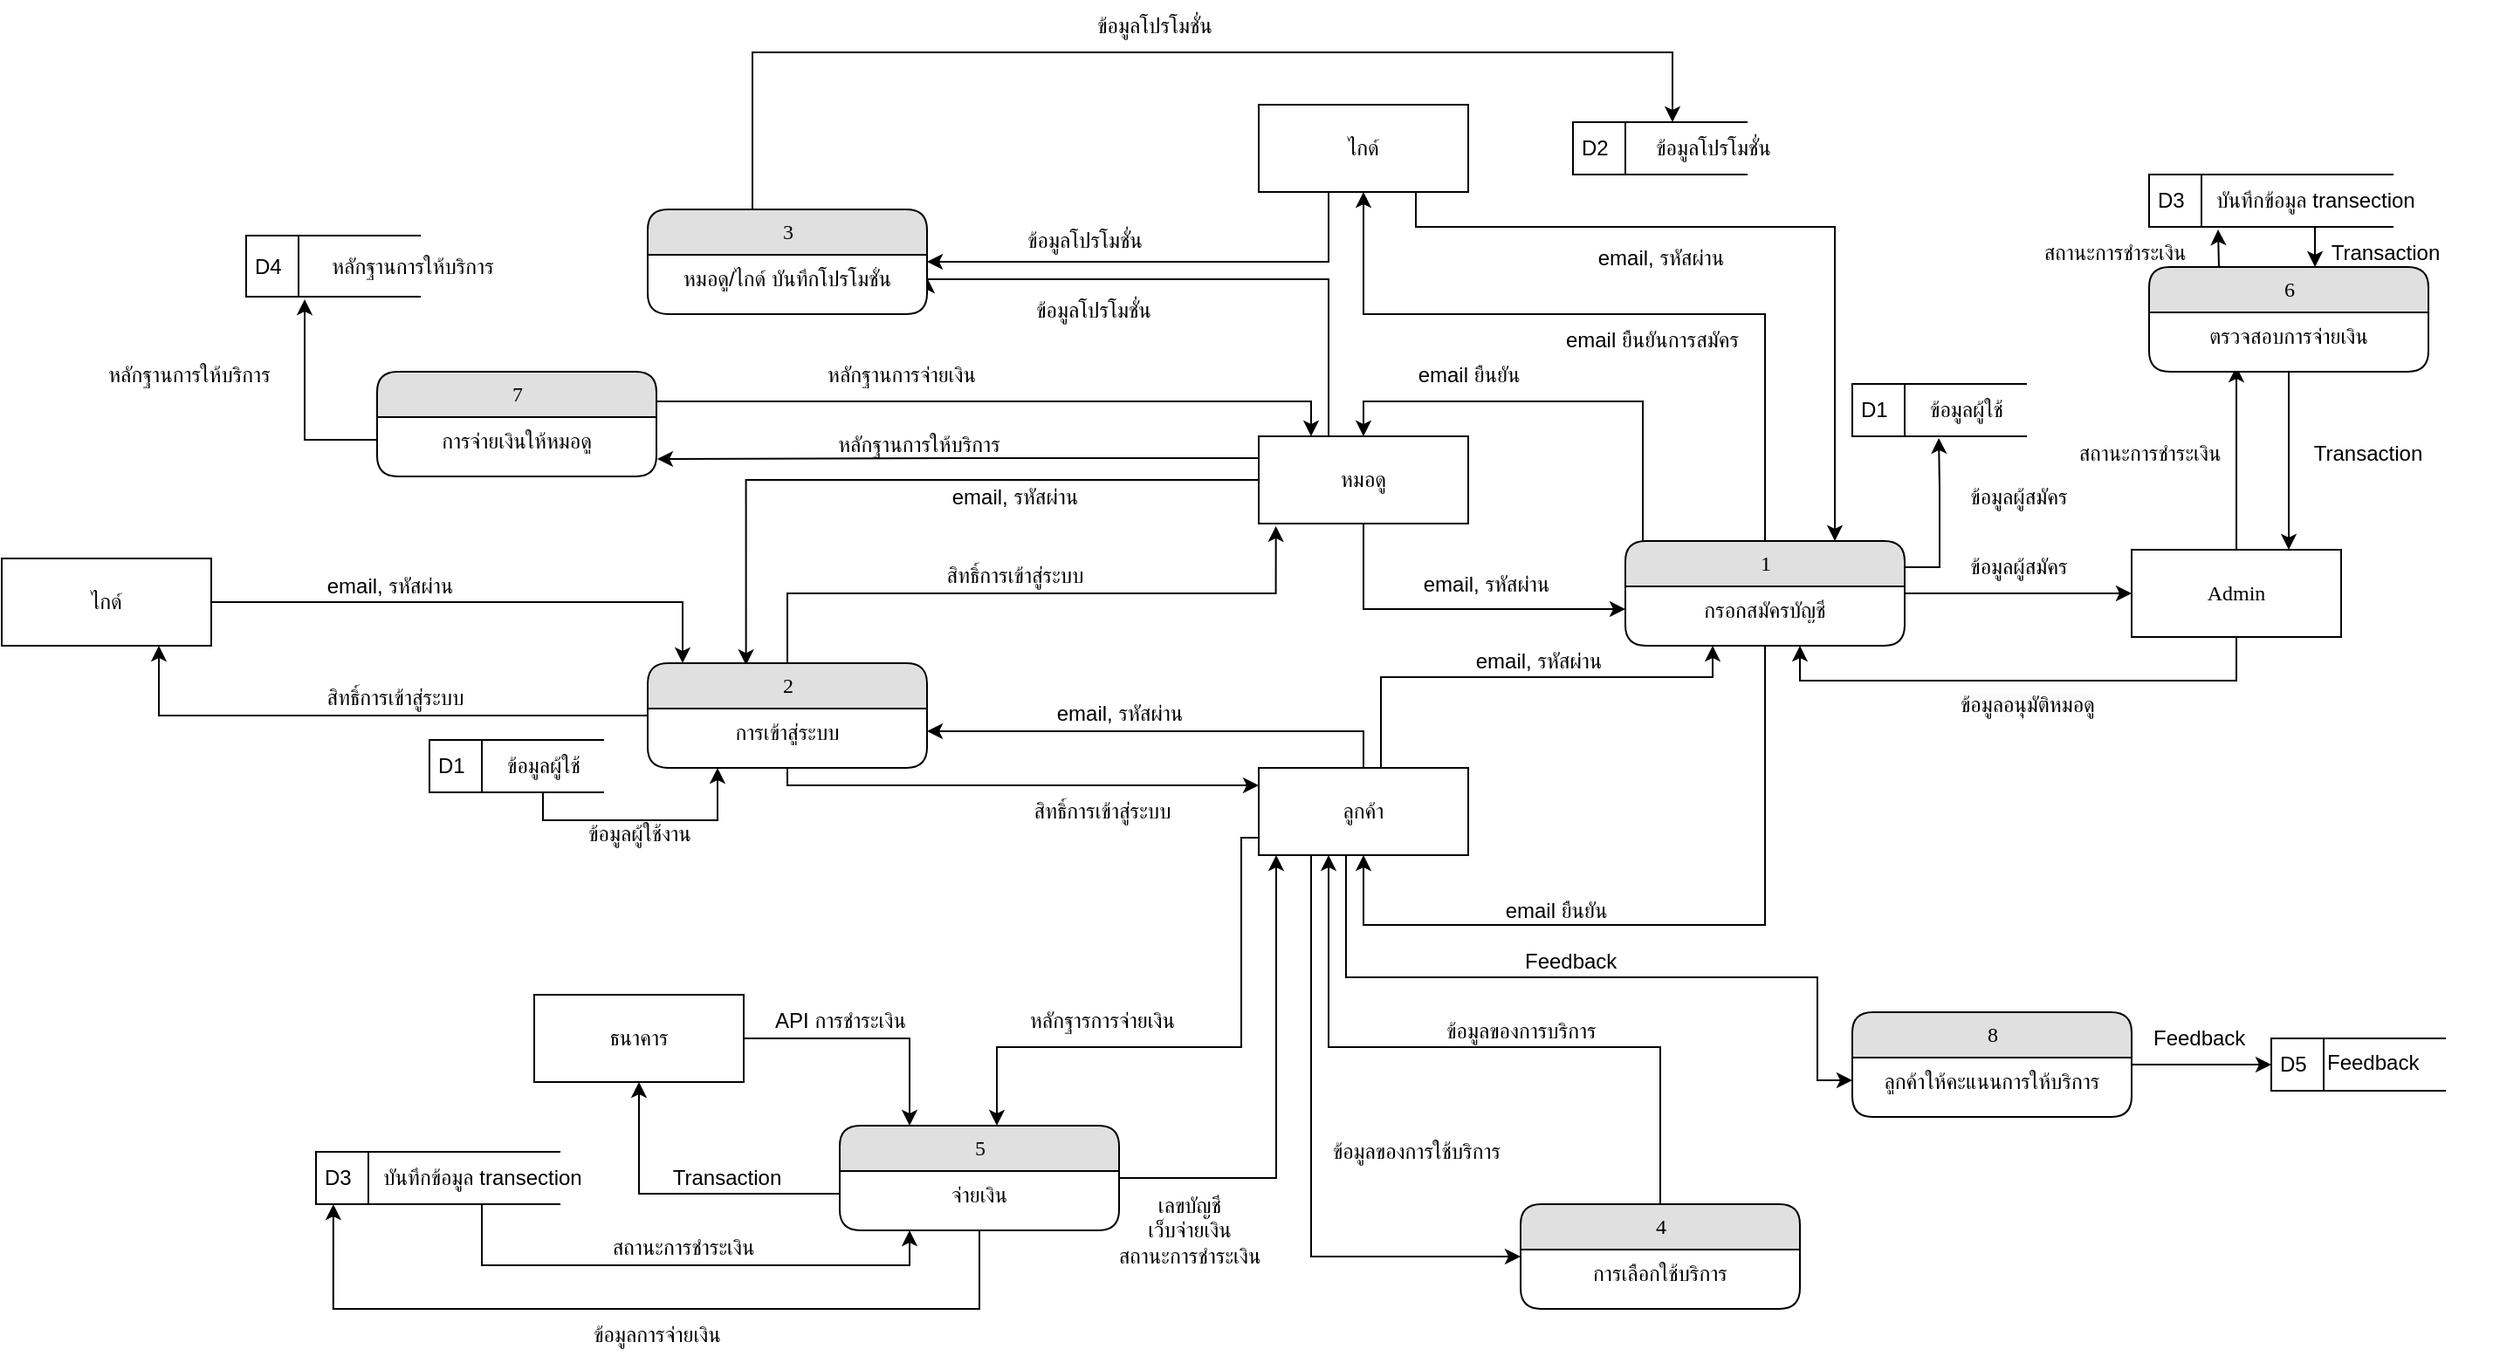 <mxfile version="21.6.5" type="device" pages="2">
  <diagram name="Page-1" id="52a04d89-c75d-2922-d76d-85b35f80e030">
    <mxGraphModel dx="3174" dy="2038" grid="1" gridSize="10" guides="1" tooltips="1" connect="1" arrows="1" fold="1" page="1" pageScale="1" pageWidth="1100" pageHeight="850" background="none" math="0" shadow="0">
      <root>
        <mxCell id="0" />
        <mxCell id="1" parent="0" />
        <mxCell id="5zg8s-x286QkJcslgt-i-25" style="edgeStyle=orthogonalEdgeStyle;rounded=0;orthogonalLoop=1;jettySize=auto;html=1;" parent="1" edge="1">
          <mxGeometry relative="1" as="geometry">
            <mxPoint x="140" y="348" as="sourcePoint" />
            <mxPoint x="330" y="270" as="targetPoint" />
            <Array as="points">
              <mxPoint x="140" y="288" />
              <mxPoint x="330" y="288" />
            </Array>
          </mxGeometry>
        </mxCell>
        <mxCell id="5zg8s-x286QkJcslgt-i-40" style="edgeStyle=orthogonalEdgeStyle;rounded=0;orthogonalLoop=1;jettySize=auto;html=1;entryX=1;entryY=0.5;entryDx=0;entryDy=0;" parent="1" source="17472293e6e8944d-30" target="5zg8s-x286QkJcslgt-i-8" edge="1">
          <mxGeometry relative="1" as="geometry" />
        </mxCell>
        <mxCell id="5zg8s-x286QkJcslgt-i-66" style="edgeStyle=orthogonalEdgeStyle;rounded=0;orthogonalLoop=1;jettySize=auto;html=1;entryX=0;entryY=0.5;entryDx=0;entryDy=0;" parent="1" source="17472293e6e8944d-30" target="5zg8s-x286QkJcslgt-i-20" edge="1">
          <mxGeometry relative="1" as="geometry">
            <Array as="points">
              <mxPoint x="120" y="460" />
              <mxPoint x="390" y="460" />
            </Array>
          </mxGeometry>
        </mxCell>
        <mxCell id="5zg8s-x286QkJcslgt-i-70" style="edgeStyle=orthogonalEdgeStyle;rounded=0;orthogonalLoop=1;jettySize=auto;html=1;" parent="1" source="17472293e6e8944d-30" target="5zg8s-x286QkJcslgt-i-13" edge="1">
          <mxGeometry relative="1" as="geometry">
            <Array as="points">
              <mxPoint x="60" y="380" />
              <mxPoint x="60" y="500" />
              <mxPoint x="-80" y="500" />
            </Array>
          </mxGeometry>
        </mxCell>
        <mxCell id="5zg8s-x286QkJcslgt-i-83" style="edgeStyle=orthogonalEdgeStyle;rounded=0;orthogonalLoop=1;jettySize=auto;html=1;" parent="1" source="17472293e6e8944d-30" target="5zg8s-x286QkJcslgt-i-11" edge="1">
          <mxGeometry relative="1" as="geometry">
            <Array as="points">
              <mxPoint x="100" y="620" />
            </Array>
          </mxGeometry>
        </mxCell>
        <mxCell id="17472293e6e8944d-30" value="ลูกค้า" style="whiteSpace=wrap;html=1;rounded=0;shadow=0;comic=0;labelBackgroundColor=none;strokeWidth=1;fontFamily=Verdana;fontSize=12;align=center;" parent="1" vertex="1">
          <mxGeometry x="70" y="340" width="120" height="50" as="geometry" />
        </mxCell>
        <mxCell id="5zg8s-x286QkJcslgt-i-23" style="edgeStyle=orthogonalEdgeStyle;rounded=0;orthogonalLoop=1;jettySize=auto;html=1;entryX=0.5;entryY=0;entryDx=0;entryDy=0;" parent="1" source="1fdf3b25b50cf41e-17" target="5zg8s-x286QkJcslgt-i-5" edge="1">
          <mxGeometry relative="1" as="geometry">
            <Array as="points">
              <mxPoint x="290" y="130" />
              <mxPoint x="130" y="130" />
            </Array>
          </mxGeometry>
        </mxCell>
        <mxCell id="5zg8s-x286QkJcslgt-i-24" style="edgeStyle=orthogonalEdgeStyle;rounded=0;orthogonalLoop=1;jettySize=auto;html=1;entryX=0.5;entryY=1;entryDx=0;entryDy=0;" parent="1" source="1fdf3b25b50cf41e-17" target="17472293e6e8944d-30" edge="1">
          <mxGeometry relative="1" as="geometry">
            <Array as="points">
              <mxPoint x="360" y="430" />
              <mxPoint x="130" y="430" />
            </Array>
          </mxGeometry>
        </mxCell>
        <mxCell id="5zg8s-x286QkJcslgt-i-32" style="edgeStyle=orthogonalEdgeStyle;rounded=0;orthogonalLoop=1;jettySize=auto;html=1;entryX=0;entryY=0.5;entryDx=0;entryDy=0;" parent="1" source="1fdf3b25b50cf41e-17" target="5zg8s-x286QkJcslgt-i-6" edge="1">
          <mxGeometry relative="1" as="geometry" />
        </mxCell>
        <mxCell id="73uzDW9AUSkPSqQpk_eO-24" style="edgeStyle=orthogonalEdgeStyle;rounded=0;orthogonalLoop=1;jettySize=auto;html=1;exitX=1;exitY=0.25;exitDx=0;exitDy=0;entryX=0.279;entryY=1.033;entryDx=0;entryDy=0;entryPerimeter=0;" edge="1" parent="1" source="1fdf3b25b50cf41e-17" target="5zg8s-x286QkJcslgt-i-47">
          <mxGeometry relative="1" as="geometry" />
        </mxCell>
        <mxCell id="73uzDW9AUSkPSqQpk_eO-30" style="edgeStyle=orthogonalEdgeStyle;rounded=0;orthogonalLoop=1;jettySize=auto;html=1;entryX=0.5;entryY=1;entryDx=0;entryDy=0;" edge="1" parent="1" source="1fdf3b25b50cf41e-17" target="5zg8s-x286QkJcslgt-i-54">
          <mxGeometry relative="1" as="geometry">
            <Array as="points">
              <mxPoint x="360" y="80" />
              <mxPoint x="130" y="80" />
            </Array>
          </mxGeometry>
        </mxCell>
        <mxCell id="1fdf3b25b50cf41e-17" value="1" style="swimlane;html=1;fontStyle=0;childLayout=stackLayout;horizontal=1;startSize=26;fillColor=#e0e0e0;horizontalStack=0;resizeParent=1;resizeLast=0;collapsible=1;marginBottom=0;swimlaneFillColor=#ffffff;align=center;rounded=1;shadow=0;comic=0;labelBackgroundColor=none;strokeWidth=1;fontFamily=Verdana;fontSize=12" parent="1" vertex="1">
          <mxGeometry x="280" y="210" width="160" height="60" as="geometry" />
        </mxCell>
        <mxCell id="1fdf3b25b50cf41e-18" value="กรอกสมัครบัญชี" style="text;html=1;strokeColor=none;fillColor=none;spacingLeft=4;spacingRight=4;whiteSpace=wrap;overflow=hidden;rotatable=0;points=[[0,0.5],[1,0.5]];portConstraint=eastwest;align=center;" parent="1fdf3b25b50cf41e-17" vertex="1">
          <mxGeometry y="26" width="160" height="26" as="geometry" />
        </mxCell>
        <mxCell id="73uzDW9AUSkPSqQpk_eO-1" style="edgeStyle=orthogonalEdgeStyle;rounded=0;orthogonalLoop=1;jettySize=auto;html=1;entryX=0.25;entryY=0;entryDx=0;entryDy=0;" edge="1" parent="1" source="1fdf3b25b50cf41e-25" target="5zg8s-x286QkJcslgt-i-13">
          <mxGeometry relative="1" as="geometry" />
        </mxCell>
        <mxCell id="1fdf3b25b50cf41e-25" value="ธนาคาร" style="whiteSpace=wrap;html=1;rounded=0;shadow=0;comic=0;labelBackgroundColor=none;strokeWidth=1;fontFamily=Verdana;fontSize=12;align=center;" parent="1" vertex="1">
          <mxGeometry x="-345" y="470" width="120" height="50" as="geometry" />
        </mxCell>
        <mxCell id="5zg8s-x286QkJcslgt-i-22" style="edgeStyle=orthogonalEdgeStyle;rounded=0;orthogonalLoop=1;jettySize=auto;html=1;" parent="1" source="5zg8s-x286QkJcslgt-i-5" target="1fdf3b25b50cf41e-18" edge="1">
          <mxGeometry relative="1" as="geometry" />
        </mxCell>
        <mxCell id="5zg8s-x286QkJcslgt-i-42" style="edgeStyle=orthogonalEdgeStyle;rounded=0;orthogonalLoop=1;jettySize=auto;html=1;entryX=0.352;entryY=0.019;entryDx=0;entryDy=0;entryPerimeter=0;" parent="1" source="5zg8s-x286QkJcslgt-i-5" target="5zg8s-x286QkJcslgt-i-7" edge="1">
          <mxGeometry relative="1" as="geometry" />
        </mxCell>
        <mxCell id="5zg8s-x286QkJcslgt-i-57" style="edgeStyle=orthogonalEdgeStyle;rounded=0;orthogonalLoop=1;jettySize=auto;html=1;entryX=1;entryY=0.5;entryDx=0;entryDy=0;" parent="1" source="5zg8s-x286QkJcslgt-i-5" target="5zg8s-x286QkJcslgt-i-10" edge="1">
          <mxGeometry relative="1" as="geometry">
            <Array as="points">
              <mxPoint x="110" y="60" />
              <mxPoint x="-120" y="60" />
            </Array>
          </mxGeometry>
        </mxCell>
        <mxCell id="73uzDW9AUSkPSqQpk_eO-32" style="edgeStyle=orthogonalEdgeStyle;rounded=0;orthogonalLoop=1;jettySize=auto;html=1;exitX=0;exitY=0.25;exitDx=0;exitDy=0;entryX=1.003;entryY=0.923;entryDx=0;entryDy=0;entryPerimeter=0;" edge="1" parent="1" source="5zg8s-x286QkJcslgt-i-5" target="5zg8s-x286QkJcslgt-i-18">
          <mxGeometry relative="1" as="geometry" />
        </mxCell>
        <mxCell id="5zg8s-x286QkJcslgt-i-5" value="หมอดู" style="whiteSpace=wrap;html=1;rounded=0;shadow=0;comic=0;labelBackgroundColor=none;strokeWidth=1;fontFamily=Verdana;fontSize=12;align=center;" parent="1" vertex="1">
          <mxGeometry x="70" y="150" width="120" height="50" as="geometry" />
        </mxCell>
        <mxCell id="5zg8s-x286QkJcslgt-i-34" style="edgeStyle=orthogonalEdgeStyle;rounded=0;orthogonalLoop=1;jettySize=auto;html=1;" parent="1" source="5zg8s-x286QkJcslgt-i-6" edge="1">
          <mxGeometry relative="1" as="geometry">
            <mxPoint x="380" y="270" as="targetPoint" />
            <Array as="points">
              <mxPoint x="630" y="290" />
              <mxPoint x="380" y="290" />
            </Array>
          </mxGeometry>
        </mxCell>
        <mxCell id="73uzDW9AUSkPSqQpk_eO-14" style="edgeStyle=orthogonalEdgeStyle;rounded=0;orthogonalLoop=1;jettySize=auto;html=1;exitX=0.5;exitY=0;exitDx=0;exitDy=0;" edge="1" parent="1" source="5zg8s-x286QkJcslgt-i-6">
          <mxGeometry relative="1" as="geometry">
            <mxPoint x="630" y="110" as="targetPoint" />
          </mxGeometry>
        </mxCell>
        <mxCell id="5zg8s-x286QkJcslgt-i-6" value="Admin" style="whiteSpace=wrap;html=1;rounded=0;shadow=0;comic=0;labelBackgroundColor=none;strokeWidth=1;fontFamily=Verdana;fontSize=12;align=center;" parent="1" vertex="1">
          <mxGeometry x="570" y="215" width="120" height="50" as="geometry" />
        </mxCell>
        <mxCell id="5zg8s-x286QkJcslgt-i-43" style="edgeStyle=orthogonalEdgeStyle;rounded=0;orthogonalLoop=1;jettySize=auto;html=1;entryX=0.082;entryY=1.029;entryDx=0;entryDy=0;entryPerimeter=0;" parent="1" source="5zg8s-x286QkJcslgt-i-7" target="5zg8s-x286QkJcslgt-i-5" edge="1">
          <mxGeometry relative="1" as="geometry">
            <Array as="points">
              <mxPoint x="-200" y="240" />
              <mxPoint x="80" y="240" />
            </Array>
          </mxGeometry>
        </mxCell>
        <mxCell id="k6B2VSjNR6MWzpypZB2b-12" style="edgeStyle=orthogonalEdgeStyle;rounded=0;orthogonalLoop=1;jettySize=auto;html=1;" parent="1" source="5zg8s-x286QkJcslgt-i-7" target="17472293e6e8944d-30" edge="1">
          <mxGeometry relative="1" as="geometry">
            <Array as="points">
              <mxPoint x="-200" y="350" />
            </Array>
          </mxGeometry>
        </mxCell>
        <mxCell id="5zg8s-x286QkJcslgt-i-7" value="2" style="swimlane;html=1;fontStyle=0;childLayout=stackLayout;horizontal=1;startSize=26;fillColor=#e0e0e0;horizontalStack=0;resizeParent=1;resizeLast=0;collapsible=1;marginBottom=0;swimlaneFillColor=#ffffff;align=center;rounded=1;shadow=0;comic=0;labelBackgroundColor=none;strokeWidth=1;fontFamily=Verdana;fontSize=12" parent="1" vertex="1">
          <mxGeometry x="-280" y="280" width="160" height="60" as="geometry" />
        </mxCell>
        <mxCell id="5zg8s-x286QkJcslgt-i-8" value="การเข้าสู่ระบบ" style="text;html=1;strokeColor=none;fillColor=none;spacingLeft=4;spacingRight=4;whiteSpace=wrap;overflow=hidden;rotatable=0;points=[[0,0.5],[1,0.5]];portConstraint=eastwest;align=center;" parent="5zg8s-x286QkJcslgt-i-7" vertex="1">
          <mxGeometry y="26" width="160" height="26" as="geometry" />
        </mxCell>
        <mxCell id="k6B2VSjNR6MWzpypZB2b-29" style="edgeStyle=orthogonalEdgeStyle;rounded=0;orthogonalLoop=1;jettySize=auto;html=1;" parent="1" source="5zg8s-x286QkJcslgt-i-9" target="k6B2VSjNR6MWzpypZB2b-28" edge="1">
          <mxGeometry relative="1" as="geometry">
            <Array as="points">
              <mxPoint x="-220" y="-70" />
              <mxPoint x="307" y="-70" />
            </Array>
          </mxGeometry>
        </mxCell>
        <mxCell id="5zg8s-x286QkJcslgt-i-9" value="3" style="swimlane;html=1;fontStyle=0;childLayout=stackLayout;horizontal=1;startSize=26;fillColor=#e0e0e0;horizontalStack=0;resizeParent=1;resizeLast=0;collapsible=1;marginBottom=0;swimlaneFillColor=#ffffff;align=center;rounded=1;shadow=0;comic=0;labelBackgroundColor=none;strokeWidth=1;fontFamily=Verdana;fontSize=12" parent="1" vertex="1">
          <mxGeometry x="-280" y="20" width="160" height="60" as="geometry" />
        </mxCell>
        <mxCell id="5zg8s-x286QkJcslgt-i-10" value="หมอดู/ไกด์ บันทึกโปรโมชั่น" style="text;html=1;strokeColor=none;fillColor=none;spacingLeft=4;spacingRight=4;whiteSpace=wrap;overflow=hidden;rotatable=0;points=[[0,0.5],[1,0.5]];portConstraint=eastwest;align=center;" parent="5zg8s-x286QkJcslgt-i-9" vertex="1">
          <mxGeometry y="26" width="160" height="26" as="geometry" />
        </mxCell>
        <mxCell id="5zg8s-x286QkJcslgt-i-67" style="edgeStyle=orthogonalEdgeStyle;rounded=0;orthogonalLoop=1;jettySize=auto;html=1;" parent="1" source="5zg8s-x286QkJcslgt-i-11" target="17472293e6e8944d-30" edge="1">
          <mxGeometry relative="1" as="geometry">
            <Array as="points">
              <mxPoint x="300" y="500" />
              <mxPoint x="110" y="500" />
            </Array>
          </mxGeometry>
        </mxCell>
        <mxCell id="5zg8s-x286QkJcslgt-i-11" value="4" style="swimlane;html=1;fontStyle=0;childLayout=stackLayout;horizontal=1;startSize=26;fillColor=#e0e0e0;horizontalStack=0;resizeParent=1;resizeLast=0;collapsible=1;marginBottom=0;swimlaneFillColor=#ffffff;align=center;rounded=1;shadow=0;comic=0;labelBackgroundColor=none;strokeWidth=1;fontFamily=Verdana;fontSize=12" parent="1" vertex="1">
          <mxGeometry x="220" y="590" width="160" height="60" as="geometry" />
        </mxCell>
        <mxCell id="5zg8s-x286QkJcslgt-i-12" value="การเลือกใช้บริการ" style="text;html=1;strokeColor=none;fillColor=none;spacingLeft=4;spacingRight=4;whiteSpace=wrap;overflow=hidden;rotatable=0;points=[[0,0.5],[1,0.5]];portConstraint=eastwest;align=center;" parent="5zg8s-x286QkJcslgt-i-11" vertex="1">
          <mxGeometry y="26" width="160" height="26" as="geometry" />
        </mxCell>
        <mxCell id="5zg8s-x286QkJcslgt-i-82" style="edgeStyle=orthogonalEdgeStyle;rounded=0;orthogonalLoop=1;jettySize=auto;html=1;entryX=0.071;entryY=1;entryDx=0;entryDy=0;entryPerimeter=0;" parent="1" source="5zg8s-x286QkJcslgt-i-13" target="5zg8s-x286QkJcslgt-i-76" edge="1">
          <mxGeometry relative="1" as="geometry">
            <Array as="points">
              <mxPoint x="-90" y="650" />
              <mxPoint x="-460" y="650" />
            </Array>
          </mxGeometry>
        </mxCell>
        <mxCell id="5zg8s-x286QkJcslgt-i-84" style="edgeStyle=orthogonalEdgeStyle;rounded=0;orthogonalLoop=1;jettySize=auto;html=1;" parent="1" source="5zg8s-x286QkJcslgt-i-13" target="17472293e6e8944d-30" edge="1">
          <mxGeometry relative="1" as="geometry">
            <Array as="points">
              <mxPoint x="80" y="575" />
            </Array>
          </mxGeometry>
        </mxCell>
        <mxCell id="5zg8s-x286QkJcslgt-i-13" value="5" style="swimlane;html=1;fontStyle=0;childLayout=stackLayout;horizontal=1;startSize=26;fillColor=#e0e0e0;horizontalStack=0;resizeParent=1;resizeLast=0;collapsible=1;marginBottom=0;swimlaneFillColor=#ffffff;align=center;rounded=1;shadow=0;comic=0;labelBackgroundColor=none;strokeWidth=1;fontFamily=Verdana;fontSize=12" parent="1" vertex="1">
          <mxGeometry x="-170" y="545" width="160" height="60" as="geometry" />
        </mxCell>
        <mxCell id="5zg8s-x286QkJcslgt-i-14" value="จ่ายเงิน" style="text;html=1;strokeColor=none;fillColor=none;spacingLeft=4;spacingRight=4;whiteSpace=wrap;overflow=hidden;rotatable=0;points=[[0,0.5],[1,0.5]];portConstraint=eastwest;align=center;" parent="5zg8s-x286QkJcslgt-i-13" vertex="1">
          <mxGeometry y="26" width="160" height="26" as="geometry" />
        </mxCell>
        <mxCell id="5zg8s-x286QkJcslgt-i-75" style="edgeStyle=orthogonalEdgeStyle;rounded=0;orthogonalLoop=1;jettySize=auto;html=1;entryX=0.25;entryY=0;entryDx=0;entryDy=0;" parent="1" source="5zg8s-x286QkJcslgt-i-17" target="5zg8s-x286QkJcslgt-i-5" edge="1">
          <mxGeometry relative="1" as="geometry">
            <Array as="points">
              <mxPoint x="100" y="130" />
            </Array>
          </mxGeometry>
        </mxCell>
        <mxCell id="5zg8s-x286QkJcslgt-i-17" value="7" style="swimlane;html=1;fontStyle=0;childLayout=stackLayout;horizontal=1;startSize=26;fillColor=#e0e0e0;horizontalStack=0;resizeParent=1;resizeLast=0;collapsible=1;marginBottom=0;swimlaneFillColor=#ffffff;align=center;rounded=1;shadow=0;comic=0;labelBackgroundColor=none;strokeWidth=1;fontFamily=Verdana;fontSize=12" parent="1" vertex="1">
          <mxGeometry x="-435" y="113" width="160" height="60" as="geometry" />
        </mxCell>
        <mxCell id="5zg8s-x286QkJcslgt-i-18" value="การจ่ายเงินให้หมอดู" style="text;html=1;strokeColor=none;fillColor=none;spacingLeft=4;spacingRight=4;whiteSpace=wrap;overflow=hidden;rotatable=0;points=[[0,0.5],[1,0.5]];portConstraint=eastwest;align=center;" parent="5zg8s-x286QkJcslgt-i-17" vertex="1">
          <mxGeometry y="26" width="160" height="26" as="geometry" />
        </mxCell>
        <mxCell id="k6B2VSjNR6MWzpypZB2b-25" style="edgeStyle=orthogonalEdgeStyle;rounded=0;orthogonalLoop=1;jettySize=auto;html=1;entryX=0;entryY=0.5;entryDx=0;entryDy=0;" parent="1" source="5zg8s-x286QkJcslgt-i-19" target="k6B2VSjNR6MWzpypZB2b-21" edge="1">
          <mxGeometry relative="1" as="geometry" />
        </mxCell>
        <mxCell id="5zg8s-x286QkJcslgt-i-19" value="8" style="swimlane;html=1;fontStyle=0;childLayout=stackLayout;horizontal=1;startSize=26;fillColor=#e0e0e0;horizontalStack=0;resizeParent=1;resizeLast=0;collapsible=1;marginBottom=0;swimlaneFillColor=#ffffff;align=center;rounded=1;shadow=0;comic=0;labelBackgroundColor=none;strokeWidth=1;fontFamily=Verdana;fontSize=12" parent="1" vertex="1">
          <mxGeometry x="410" y="480" width="160" height="60" as="geometry" />
        </mxCell>
        <mxCell id="5zg8s-x286QkJcslgt-i-20" value="ลูกค้าให้คะแนนการให้บริการ" style="text;html=1;strokeColor=none;fillColor=none;spacingLeft=4;spacingRight=4;whiteSpace=wrap;overflow=hidden;rotatable=0;points=[[0,0.5],[1,0.5]];portConstraint=eastwest;align=center;" parent="5zg8s-x286QkJcslgt-i-19" vertex="1">
          <mxGeometry y="26" width="160" height="26" as="geometry" />
        </mxCell>
        <mxCell id="5zg8s-x286QkJcslgt-i-26" value="email ยืนยัน" style="text;html=1;align=center;verticalAlign=middle;resizable=0;points=[];autosize=1;strokeColor=none;fillColor=none;" parent="1" vertex="1">
          <mxGeometry x="200" y="407" width="80" height="30" as="geometry" />
        </mxCell>
        <mxCell id="5zg8s-x286QkJcslgt-i-27" value="email, รหัสผ่าน" style="text;html=1;align=center;verticalAlign=middle;resizable=0;points=[];autosize=1;strokeColor=none;fillColor=none;" parent="1" vertex="1">
          <mxGeometry x="180" y="264" width="100" height="30" as="geometry" />
        </mxCell>
        <mxCell id="5zg8s-x286QkJcslgt-i-28" value="email, รหัสผ่าน" style="text;html=1;align=center;verticalAlign=middle;resizable=0;points=[];autosize=1;strokeColor=none;fillColor=none;" parent="1" vertex="1">
          <mxGeometry x="150" y="220" width="100" height="30" as="geometry" />
        </mxCell>
        <mxCell id="5zg8s-x286QkJcslgt-i-29" value="email ยืนยัน" style="text;html=1;align=center;verticalAlign=middle;resizable=0;points=[];autosize=1;strokeColor=none;fillColor=none;" parent="1" vertex="1">
          <mxGeometry x="150" y="100" width="80" height="30" as="geometry" />
        </mxCell>
        <mxCell id="5zg8s-x286QkJcslgt-i-33" value="ข้อมูลผู้สมัคร" style="text;html=1;align=center;verticalAlign=middle;resizable=0;points=[];autosize=1;strokeColor=none;fillColor=none;" parent="1" vertex="1">
          <mxGeometry x="460" y="210" width="90" height="30" as="geometry" />
        </mxCell>
        <mxCell id="5zg8s-x286QkJcslgt-i-35" value="&lt;span style=&quot;color: rgb(0, 0, 0); font-family: Helvetica; font-size: 12px; font-style: normal; font-variant-ligatures: normal; font-variant-caps: normal; font-weight: 400; letter-spacing: normal; orphans: 2; text-align: center; text-indent: 0px; text-transform: none; widows: 2; word-spacing: 0px; -webkit-text-stroke-width: 0px; background-color: rgb(251, 251, 251); text-decoration-thickness: initial; text-decoration-style: initial; text-decoration-color: initial; float: none; display: inline !important;&quot;&gt;ข้อมูลอนุมัติหมอดู&lt;/span&gt;" style="text;whiteSpace=wrap;html=1;" parent="1" vertex="1">
          <mxGeometry x="470" y="290" width="100" height="40" as="geometry" />
        </mxCell>
        <mxCell id="5zg8s-x286QkJcslgt-i-44" value="email, รหัสผ่าน" style="text;html=1;align=center;verticalAlign=middle;resizable=0;points=[];autosize=1;strokeColor=none;fillColor=none;" parent="1" vertex="1">
          <mxGeometry x="-120" y="170" width="100" height="30" as="geometry" />
        </mxCell>
        <mxCell id="5zg8s-x286QkJcslgt-i-45" value="สิทธิ์การเข้าสู่ระบบ" style="text;html=1;align=center;verticalAlign=middle;resizable=0;points=[];autosize=1;strokeColor=none;fillColor=none;" parent="1" vertex="1">
          <mxGeometry x="-125" y="215" width="110" height="30" as="geometry" />
        </mxCell>
        <mxCell id="5zg8s-x286QkJcslgt-i-48" value="" style="group" parent="1" vertex="1" connectable="0">
          <mxGeometry x="410" y="120" width="100" height="30" as="geometry" />
        </mxCell>
        <mxCell id="5zg8s-x286QkJcslgt-i-46" value="D1" style="html=1;dashed=0;whiteSpace=wrap;shape=mxgraph.dfd.dataStoreID;align=left;spacingLeft=3;points=[[0,0],[0.5,0],[1,0],[0,0.5],[1,0.5],[0,1],[0.5,1],[1,1]];" parent="5zg8s-x286QkJcslgt-i-48" vertex="1">
          <mxGeometry width="100" height="30" as="geometry" />
        </mxCell>
        <mxCell id="5zg8s-x286QkJcslgt-i-47" value="ข้อมูลผู้ใช้" style="text;html=1;align=center;verticalAlign=middle;resizable=0;points=[];autosize=1;strokeColor=none;fillColor=none;" parent="5zg8s-x286QkJcslgt-i-48" vertex="1">
          <mxGeometry x="30" width="70" height="30" as="geometry" />
        </mxCell>
        <mxCell id="5zg8s-x286QkJcslgt-i-60" style="edgeStyle=orthogonalEdgeStyle;rounded=0;orthogonalLoop=1;jettySize=auto;html=1;entryX=1;entryY=0.154;entryDx=0;entryDy=0;entryPerimeter=0;" parent="1" source="5zg8s-x286QkJcslgt-i-54" target="5zg8s-x286QkJcslgt-i-10" edge="1">
          <mxGeometry relative="1" as="geometry">
            <Array as="points">
              <mxPoint x="110" y="50" />
            </Array>
          </mxGeometry>
        </mxCell>
        <mxCell id="73uzDW9AUSkPSqQpk_eO-28" style="edgeStyle=orthogonalEdgeStyle;rounded=0;orthogonalLoop=1;jettySize=auto;html=1;exitX=0.75;exitY=1;exitDx=0;exitDy=0;entryX=0.75;entryY=0;entryDx=0;entryDy=0;" edge="1" parent="1" source="5zg8s-x286QkJcslgt-i-54" target="1fdf3b25b50cf41e-17">
          <mxGeometry relative="1" as="geometry">
            <Array as="points">
              <mxPoint x="160" y="30" />
              <mxPoint x="400" y="30" />
            </Array>
          </mxGeometry>
        </mxCell>
        <mxCell id="5zg8s-x286QkJcslgt-i-54" value="ไกด์" style="whiteSpace=wrap;html=1;rounded=0;shadow=0;comic=0;labelBackgroundColor=none;strokeWidth=1;fontFamily=Verdana;fontSize=12;align=center;" parent="1" vertex="1">
          <mxGeometry x="70" y="-40" width="120" height="50" as="geometry" />
        </mxCell>
        <mxCell id="5zg8s-x286QkJcslgt-i-79" value="" style="group" parent="1" vertex="1" connectable="0">
          <mxGeometry x="-470" y="560" width="170" height="30" as="geometry" />
        </mxCell>
        <mxCell id="5zg8s-x286QkJcslgt-i-76" value="D3" style="html=1;dashed=0;whiteSpace=wrap;shape=mxgraph.dfd.dataStoreID;align=left;spacingLeft=3;points=[[0,0],[0.5,0],[1,0],[0,0.5],[1,0.5],[0,1],[0.5,1],[1,1]];" parent="5zg8s-x286QkJcslgt-i-79" vertex="1">
          <mxGeometry width="140" height="30" as="geometry" />
        </mxCell>
        <mxCell id="5zg8s-x286QkJcslgt-i-77" value="บันทึกข้อมูล transection" style="text;html=1;align=center;verticalAlign=middle;resizable=0;points=[];autosize=1;strokeColor=none;fillColor=none;" parent="5zg8s-x286QkJcslgt-i-79" vertex="1">
          <mxGeometry x="20" width="150" height="30" as="geometry" />
        </mxCell>
        <mxCell id="5zg8s-x286QkJcslgt-i-85" value="เลขบัญชี&lt;br&gt;เว็บจ่ายเงิน&lt;br&gt;สถานะการชำระเงิน" style="text;html=1;align=center;verticalAlign=middle;resizable=0;points=[];autosize=1;strokeColor=none;fillColor=none;" parent="1" vertex="1">
          <mxGeometry x="-30" y="575" width="120" height="60" as="geometry" />
        </mxCell>
        <mxCell id="5zg8s-x286QkJcslgt-i-86" value="หลักฐารการจ่ายเงิน" style="text;html=1;align=center;verticalAlign=middle;resizable=0;points=[];autosize=1;strokeColor=none;fillColor=none;" parent="1" vertex="1">
          <mxGeometry x="-80" y="470" width="120" height="30" as="geometry" />
        </mxCell>
        <mxCell id="k6B2VSjNR6MWzpypZB2b-1" value="" style="group" parent="1" vertex="1" connectable="0">
          <mxGeometry x="-405" y="324" width="100" height="30" as="geometry" />
        </mxCell>
        <mxCell id="k6B2VSjNR6MWzpypZB2b-2" value="D1" style="html=1;dashed=0;whiteSpace=wrap;shape=mxgraph.dfd.dataStoreID;align=left;spacingLeft=3;points=[[0,0],[0.5,0],[1,0],[0,0.5],[1,0.5],[0,1],[0.5,1],[1,1]];" parent="k6B2VSjNR6MWzpypZB2b-1" vertex="1">
          <mxGeometry width="100" height="30" as="geometry" />
        </mxCell>
        <mxCell id="k6B2VSjNR6MWzpypZB2b-3" value="ข้อมูลผู้ใช้" style="text;html=1;align=center;verticalAlign=middle;resizable=0;points=[];autosize=1;strokeColor=none;fillColor=none;" parent="k6B2VSjNR6MWzpypZB2b-1" vertex="1">
          <mxGeometry x="30" width="70" height="30" as="geometry" />
        </mxCell>
        <mxCell id="k6B2VSjNR6MWzpypZB2b-6" value="ข้อมูลผู้ใช้งาน" style="text;html=1;align=center;verticalAlign=middle;resizable=0;points=[];autosize=1;strokeColor=none;fillColor=none;" parent="1" vertex="1">
          <mxGeometry x="-330" y="363" width="90" height="30" as="geometry" />
        </mxCell>
        <mxCell id="k6B2VSjNR6MWzpypZB2b-7" value="ข้อมูลการจ่ายเงิน" style="text;html=1;align=center;verticalAlign=middle;resizable=0;points=[];autosize=1;strokeColor=none;fillColor=none;" parent="1" vertex="1">
          <mxGeometry x="-330" y="650" width="110" height="30" as="geometry" />
        </mxCell>
        <mxCell id="k6B2VSjNR6MWzpypZB2b-8" value="ข้อมูลโปรโมชั่น" style="text;html=1;align=center;verticalAlign=middle;resizable=0;points=[];autosize=1;strokeColor=none;fillColor=none;" parent="1" vertex="1">
          <mxGeometry x="-80" y="23" width="100" height="30" as="geometry" />
        </mxCell>
        <mxCell id="k6B2VSjNR6MWzpypZB2b-9" value="ข้อมูลของการบริการ" style="text;html=1;align=center;verticalAlign=middle;resizable=0;points=[];autosize=1;strokeColor=none;fillColor=none;" parent="1" vertex="1">
          <mxGeometry x="160" y="476" width="120" height="30" as="geometry" />
        </mxCell>
        <mxCell id="k6B2VSjNR6MWzpypZB2b-10" value="ข้อมูลของการใช้บริการ" style="text;html=1;align=center;verticalAlign=middle;resizable=0;points=[];autosize=1;strokeColor=none;fillColor=none;" parent="1" vertex="1">
          <mxGeometry x="90" y="545" width="140" height="30" as="geometry" />
        </mxCell>
        <mxCell id="k6B2VSjNR6MWzpypZB2b-11" value="email, รหัสผ่าน" style="text;html=1;align=center;verticalAlign=middle;resizable=0;points=[];autosize=1;strokeColor=none;fillColor=none;" parent="1" vertex="1">
          <mxGeometry x="-60" y="294" width="100" height="30" as="geometry" />
        </mxCell>
        <mxCell id="k6B2VSjNR6MWzpypZB2b-13" value="สิทธิ์การเข้าสู่ระบบ" style="text;html=1;align=center;verticalAlign=middle;resizable=0;points=[];autosize=1;strokeColor=none;fillColor=none;" parent="1" vertex="1">
          <mxGeometry x="-75" y="350" width="110" height="30" as="geometry" />
        </mxCell>
        <mxCell id="k6B2VSjNR6MWzpypZB2b-16" style="edgeStyle=orthogonalEdgeStyle;rounded=0;orthogonalLoop=1;jettySize=auto;html=1;entryX=0.125;entryY=0;entryDx=0;entryDy=0;entryPerimeter=0;" parent="1" source="k6B2VSjNR6MWzpypZB2b-14" target="5zg8s-x286QkJcslgt-i-7" edge="1">
          <mxGeometry relative="1" as="geometry" />
        </mxCell>
        <mxCell id="k6B2VSjNR6MWzpypZB2b-14" value="ไกด์" style="whiteSpace=wrap;html=1;rounded=0;shadow=0;comic=0;labelBackgroundColor=none;strokeWidth=1;fontFamily=Verdana;fontSize=12;align=center;" parent="1" vertex="1">
          <mxGeometry x="-650" y="220" width="120" height="50" as="geometry" />
        </mxCell>
        <mxCell id="k6B2VSjNR6MWzpypZB2b-15" style="edgeStyle=orthogonalEdgeStyle;rounded=0;orthogonalLoop=1;jettySize=auto;html=1;entryX=0.25;entryY=1;entryDx=0;entryDy=0;" parent="1" source="k6B2VSjNR6MWzpypZB2b-3" target="5zg8s-x286QkJcslgt-i-7" edge="1">
          <mxGeometry relative="1" as="geometry">
            <Array as="points">
              <mxPoint x="-340" y="370" />
              <mxPoint x="-240" y="370" />
            </Array>
          </mxGeometry>
        </mxCell>
        <mxCell id="k6B2VSjNR6MWzpypZB2b-17" style="edgeStyle=orthogonalEdgeStyle;rounded=0;orthogonalLoop=1;jettySize=auto;html=1;entryX=0.75;entryY=1;entryDx=0;entryDy=0;" parent="1" source="5zg8s-x286QkJcslgt-i-8" target="k6B2VSjNR6MWzpypZB2b-14" edge="1">
          <mxGeometry relative="1" as="geometry">
            <Array as="points">
              <mxPoint x="-560" y="310" />
            </Array>
          </mxGeometry>
        </mxCell>
        <mxCell id="k6B2VSjNR6MWzpypZB2b-18" value="สิทธิ์การเข้าสู่ระบบ" style="text;html=1;align=center;verticalAlign=middle;resizable=0;points=[];autosize=1;strokeColor=none;fillColor=none;" parent="1" vertex="1">
          <mxGeometry x="-480" y="285" width="110" height="30" as="geometry" />
        </mxCell>
        <mxCell id="k6B2VSjNR6MWzpypZB2b-19" value="email, รหัสผ่าน" style="text;html=1;align=center;verticalAlign=middle;resizable=0;points=[];autosize=1;strokeColor=none;fillColor=none;" parent="1" vertex="1">
          <mxGeometry x="-478" y="221" width="100" height="30" as="geometry" />
        </mxCell>
        <mxCell id="k6B2VSjNR6MWzpypZB2b-20" value="Feedback&amp;nbsp;" style="text;html=1;align=center;verticalAlign=middle;resizable=0;points=[];autosize=1;strokeColor=none;fillColor=none;" parent="1" vertex="1">
          <mxGeometry x="210" y="436" width="80" height="30" as="geometry" />
        </mxCell>
        <mxCell id="k6B2VSjNR6MWzpypZB2b-21" value="D5" style="html=1;dashed=0;whiteSpace=wrap;shape=mxgraph.dfd.dataStoreID;align=left;spacingLeft=3;points=[[0,0],[0.5,0],[1,0],[0,0.5],[1,0.5],[0,1],[0.5,1],[1,1]];" parent="1" vertex="1">
          <mxGeometry x="650" y="495" width="100" height="30" as="geometry" />
        </mxCell>
        <mxCell id="k6B2VSjNR6MWzpypZB2b-22" value="&lt;div style=&quot;orphans: 2; text-align: center; widows: 2;&quot;&gt;Feedback&lt;/div&gt;" style="text;whiteSpace=wrap;html=1;" parent="1" vertex="1">
          <mxGeometry x="680" y="495" width="100" height="40" as="geometry" />
        </mxCell>
        <mxCell id="k6B2VSjNR6MWzpypZB2b-27" value="D2" style="html=1;dashed=0;whiteSpace=wrap;shape=mxgraph.dfd.dataStoreID;align=left;spacingLeft=3;points=[[0,0],[0.5,0],[1,0],[0,0.5],[1,0.5],[0,1],[0.5,1],[1,1]];" parent="1" vertex="1">
          <mxGeometry x="250" y="-30" width="100" height="30" as="geometry" />
        </mxCell>
        <mxCell id="k6B2VSjNR6MWzpypZB2b-28" value="ข้อมูลโปรโมชั่น" style="text;html=1;align=center;verticalAlign=middle;resizable=0;points=[];autosize=1;strokeColor=none;fillColor=none;" parent="1" vertex="1">
          <mxGeometry x="280" y="-30" width="100" height="30" as="geometry" />
        </mxCell>
        <mxCell id="k6B2VSjNR6MWzpypZB2b-31" value="ข้อมูลโปรโมชั่น" style="text;html=1;align=center;verticalAlign=middle;resizable=0;points=[];autosize=1;strokeColor=none;fillColor=none;" parent="1" vertex="1">
          <mxGeometry x="-75" y="63" width="100" height="30" as="geometry" />
        </mxCell>
        <mxCell id="k6B2VSjNR6MWzpypZB2b-33" value="ข้อมูลโปรโมชั่น" style="text;html=1;align=center;verticalAlign=middle;resizable=0;points=[];autosize=1;strokeColor=none;fillColor=none;" parent="1" vertex="1">
          <mxGeometry x="-40" y="-100" width="100" height="30" as="geometry" />
        </mxCell>
        <mxCell id="k6B2VSjNR6MWzpypZB2b-34" value="หลักฐานการจ่ายเงิน" style="text;html=1;align=center;verticalAlign=middle;resizable=0;points=[];autosize=1;strokeColor=none;fillColor=none;" parent="1" vertex="1">
          <mxGeometry x="-195" y="100" width="120" height="30" as="geometry" />
        </mxCell>
        <mxCell id="k6B2VSjNR6MWzpypZB2b-35" value="API การชำระเงิน" style="text;html=1;align=center;verticalAlign=middle;resizable=0;points=[];autosize=1;strokeColor=none;fillColor=none;" parent="1" vertex="1">
          <mxGeometry x="-225" y="470" width="110" height="30" as="geometry" />
        </mxCell>
        <mxCell id="k6B2VSjNR6MWzpypZB2b-36" value="Feedback&amp;nbsp;" style="text;html=1;align=center;verticalAlign=middle;resizable=0;points=[];autosize=1;strokeColor=none;fillColor=none;" parent="1" vertex="1">
          <mxGeometry x="570" y="480" width="80" height="30" as="geometry" />
        </mxCell>
        <mxCell id="73uzDW9AUSkPSqQpk_eO-2" style="edgeStyle=orthogonalEdgeStyle;rounded=0;orthogonalLoop=1;jettySize=auto;html=1;exitX=0;exitY=0.5;exitDx=0;exitDy=0;entryX=0.5;entryY=1;entryDx=0;entryDy=0;" edge="1" parent="1" source="5zg8s-x286QkJcslgt-i-14" target="1fdf3b25b50cf41e-25">
          <mxGeometry relative="1" as="geometry" />
        </mxCell>
        <mxCell id="73uzDW9AUSkPSqQpk_eO-3" value="Transaction" style="text;html=1;align=center;verticalAlign=middle;resizable=0;points=[];autosize=1;strokeColor=none;fillColor=none;" vertex="1" parent="1">
          <mxGeometry x="-280" y="560" width="90" height="30" as="geometry" />
        </mxCell>
        <mxCell id="73uzDW9AUSkPSqQpk_eO-9" style="edgeStyle=orthogonalEdgeStyle;rounded=0;orthogonalLoop=1;jettySize=auto;html=1;entryX=0.75;entryY=0;entryDx=0;entryDy=0;" edge="1" parent="1" source="73uzDW9AUSkPSqQpk_eO-6" target="5zg8s-x286QkJcslgt-i-6">
          <mxGeometry relative="1" as="geometry" />
        </mxCell>
        <mxCell id="73uzDW9AUSkPSqQpk_eO-20" style="edgeStyle=orthogonalEdgeStyle;rounded=0;orthogonalLoop=1;jettySize=auto;html=1;exitX=0.25;exitY=0;exitDx=0;exitDy=0;entryX=0.13;entryY=1.05;entryDx=0;entryDy=0;entryPerimeter=0;" edge="1" parent="1" source="73uzDW9AUSkPSqQpk_eO-6" target="73uzDW9AUSkPSqQpk_eO-12">
          <mxGeometry relative="1" as="geometry" />
        </mxCell>
        <mxCell id="73uzDW9AUSkPSqQpk_eO-6" value="6" style="swimlane;html=1;fontStyle=0;childLayout=stackLayout;horizontal=1;startSize=26;fillColor=#e0e0e0;horizontalStack=0;resizeParent=1;resizeLast=0;collapsible=1;marginBottom=0;swimlaneFillColor=#ffffff;align=center;rounded=1;shadow=0;comic=0;labelBackgroundColor=none;strokeWidth=1;fontFamily=Verdana;fontSize=12" vertex="1" parent="1">
          <mxGeometry x="580" y="53" width="160" height="60" as="geometry" />
        </mxCell>
        <mxCell id="73uzDW9AUSkPSqQpk_eO-7" value="ตรวจสอบการจ่ายเงิน" style="text;html=1;strokeColor=none;fillColor=none;spacingLeft=4;spacingRight=4;whiteSpace=wrap;overflow=hidden;rotatable=0;points=[[0,0.5],[1,0.5]];portConstraint=eastwest;align=center;" vertex="1" parent="73uzDW9AUSkPSqQpk_eO-6">
          <mxGeometry y="26" width="160" height="26" as="geometry" />
        </mxCell>
        <mxCell id="73uzDW9AUSkPSqQpk_eO-10" value="" style="group" vertex="1" connectable="0" parent="1">
          <mxGeometry x="580" width="170" height="30" as="geometry" />
        </mxCell>
        <mxCell id="73uzDW9AUSkPSqQpk_eO-11" value="D3" style="html=1;dashed=0;whiteSpace=wrap;shape=mxgraph.dfd.dataStoreID;align=left;spacingLeft=3;points=[[0,0],[0.5,0],[1,0],[0,0.5],[1,0.5],[0,1],[0.5,1],[1,1]];" vertex="1" parent="73uzDW9AUSkPSqQpk_eO-10">
          <mxGeometry width="140" height="30" as="geometry" />
        </mxCell>
        <mxCell id="73uzDW9AUSkPSqQpk_eO-12" value="บันทึกข้อมูล transection" style="text;html=1;align=center;verticalAlign=middle;resizable=0;points=[];autosize=1;strokeColor=none;fillColor=none;" vertex="1" parent="73uzDW9AUSkPSqQpk_eO-10">
          <mxGeometry x="20" width="150" height="30" as="geometry" />
        </mxCell>
        <mxCell id="73uzDW9AUSkPSqQpk_eO-13" style="edgeStyle=orthogonalEdgeStyle;rounded=0;orthogonalLoop=1;jettySize=auto;html=1;entryX=0.594;entryY=0;entryDx=0;entryDy=0;entryPerimeter=0;" edge="1" parent="1" source="73uzDW9AUSkPSqQpk_eO-12" target="73uzDW9AUSkPSqQpk_eO-6">
          <mxGeometry relative="1" as="geometry" />
        </mxCell>
        <mxCell id="73uzDW9AUSkPSqQpk_eO-15" value="Transaction" style="text;html=1;align=center;verticalAlign=middle;resizable=0;points=[];autosize=1;strokeColor=none;fillColor=none;" vertex="1" parent="1">
          <mxGeometry x="660" y="145" width="90" height="30" as="geometry" />
        </mxCell>
        <mxCell id="73uzDW9AUSkPSqQpk_eO-16" value="สถานะการชำระเงิน" style="text;html=1;align=center;verticalAlign=middle;resizable=0;points=[];autosize=1;strokeColor=none;fillColor=none;" vertex="1" parent="1">
          <mxGeometry x="520" y="145" width="120" height="30" as="geometry" />
        </mxCell>
        <mxCell id="73uzDW9AUSkPSqQpk_eO-18" style="edgeStyle=orthogonalEdgeStyle;rounded=0;orthogonalLoop=1;jettySize=auto;html=1;entryX=0.25;entryY=1;entryDx=0;entryDy=0;" edge="1" parent="1" source="5zg8s-x286QkJcslgt-i-77" target="5zg8s-x286QkJcslgt-i-13">
          <mxGeometry relative="1" as="geometry">
            <Array as="points">
              <mxPoint x="-375" y="625" />
              <mxPoint x="-130" y="625" />
            </Array>
          </mxGeometry>
        </mxCell>
        <mxCell id="73uzDW9AUSkPSqQpk_eO-19" value="สถานะการชำระเงิน" style="text;html=1;align=center;verticalAlign=middle;resizable=0;points=[];autosize=1;strokeColor=none;fillColor=none;" vertex="1" parent="1">
          <mxGeometry x="-320" y="600" width="120" height="30" as="geometry" />
        </mxCell>
        <mxCell id="73uzDW9AUSkPSqQpk_eO-21" value="สถานะการชำระเงิน" style="text;html=1;align=center;verticalAlign=middle;resizable=0;points=[];autosize=1;strokeColor=none;fillColor=none;" vertex="1" parent="1">
          <mxGeometry x="500" y="30" width="120" height="30" as="geometry" />
        </mxCell>
        <mxCell id="73uzDW9AUSkPSqQpk_eO-22" value="Transaction" style="text;html=1;align=center;verticalAlign=middle;resizable=0;points=[];autosize=1;strokeColor=none;fillColor=none;" vertex="1" parent="1">
          <mxGeometry x="670" y="30" width="90" height="30" as="geometry" />
        </mxCell>
        <mxCell id="73uzDW9AUSkPSqQpk_eO-27" value="ข้อมูลผู้สมัคร" style="text;html=1;align=center;verticalAlign=middle;resizable=0;points=[];autosize=1;strokeColor=none;fillColor=none;" vertex="1" parent="1">
          <mxGeometry x="460" y="170" width="90" height="30" as="geometry" />
        </mxCell>
        <mxCell id="73uzDW9AUSkPSqQpk_eO-29" value="email, รหัสผ่าน" style="text;html=1;align=center;verticalAlign=middle;resizable=0;points=[];autosize=1;strokeColor=none;fillColor=none;" vertex="1" parent="1">
          <mxGeometry x="250" y="33" width="100" height="30" as="geometry" />
        </mxCell>
        <mxCell id="73uzDW9AUSkPSqQpk_eO-31" value="email ยืนยันการสมัคร" style="text;html=1;align=center;verticalAlign=middle;resizable=0;points=[];autosize=1;strokeColor=none;fillColor=none;" vertex="1" parent="1">
          <mxGeometry x="230" y="80" width="130" height="30" as="geometry" />
        </mxCell>
        <mxCell id="73uzDW9AUSkPSqQpk_eO-33" value="หลักฐานการให้บริการ" style="text;html=1;align=center;verticalAlign=middle;resizable=0;points=[];autosize=1;strokeColor=none;fillColor=none;" vertex="1" parent="1">
          <mxGeometry x="-190" y="140" width="130" height="30" as="geometry" />
        </mxCell>
        <mxCell id="73uzDW9AUSkPSqQpk_eO-34" value="D4" style="html=1;dashed=0;whiteSpace=wrap;shape=mxgraph.dfd.dataStoreID;align=left;spacingLeft=3;points=[[0,0],[0.5,0],[1,0],[0,0.5],[1,0.5],[0,1],[0.5,1],[1,1]];" vertex="1" parent="1">
          <mxGeometry x="-510" y="35" width="100" height="35" as="geometry" />
        </mxCell>
        <mxCell id="73uzDW9AUSkPSqQpk_eO-35" style="edgeStyle=orthogonalEdgeStyle;rounded=0;orthogonalLoop=1;jettySize=auto;html=1;exitX=0;exitY=0.5;exitDx=0;exitDy=0;entryX=0.335;entryY=1.043;entryDx=0;entryDy=0;entryPerimeter=0;" edge="1" parent="1" source="5zg8s-x286QkJcslgt-i-18" target="73uzDW9AUSkPSqQpk_eO-34">
          <mxGeometry relative="1" as="geometry" />
        </mxCell>
        <mxCell id="73uzDW9AUSkPSqQpk_eO-36" value="หลักฐานการให้บริการ" style="text;html=1;align=center;verticalAlign=middle;resizable=0;points=[];autosize=1;strokeColor=none;fillColor=none;" vertex="1" parent="1">
          <mxGeometry x="-480" y="37.5" width="130" height="30" as="geometry" />
        </mxCell>
        <mxCell id="73uzDW9AUSkPSqQpk_eO-37" value="หลักฐานการให้บริการ" style="text;html=1;align=center;verticalAlign=middle;resizable=0;points=[];autosize=1;strokeColor=none;fillColor=none;" vertex="1" parent="1">
          <mxGeometry x="-608" y="100" width="130" height="30" as="geometry" />
        </mxCell>
      </root>
    </mxGraphModel>
  </diagram>
  <diagram id="gy8quFmkJLmVGGm-L2Qy" name="Page-2">
    <mxGraphModel dx="967" dy="538" grid="1" gridSize="10" guides="1" tooltips="1" connect="1" arrows="1" fold="1" page="1" pageScale="1" pageWidth="827" pageHeight="1169" math="0" shadow="0">
      <root>
        <mxCell id="0" />
        <mxCell id="1" parent="0" />
        <mxCell id="FvMAJCD1qfDF_F9z6bKi-1" style="edgeStyle=orthogonalEdgeStyle;rounded=0;orthogonalLoop=1;jettySize=auto;html=1;exitX=0;exitY=0.75;exitDx=0;exitDy=0;entryX=1;entryY=0;entryDx=0;entryDy=0;" edge="1" parent="1" source="FvMAJCD1qfDF_F9z6bKi-2" target="FvMAJCD1qfDF_F9z6bKi-10">
          <mxGeometry relative="1" as="geometry" />
        </mxCell>
        <mxCell id="FvMAJCD1qfDF_F9z6bKi-2" value="หมอดู" style="html=1;dashed=0;whiteSpace=wrap;" vertex="1" parent="1">
          <mxGeometry x="640" y="160" width="100" height="50" as="geometry" />
        </mxCell>
        <mxCell id="FvMAJCD1qfDF_F9z6bKi-3" style="edgeStyle=orthogonalEdgeStyle;rounded=0;orthogonalLoop=1;jettySize=auto;html=1;entryX=0.824;entryY=1.013;entryDx=0;entryDy=0;entryPerimeter=0;" edge="1" parent="1" source="FvMAJCD1qfDF_F9z6bKi-4" target="FvMAJCD1qfDF_F9z6bKi-11">
          <mxGeometry relative="1" as="geometry">
            <mxPoint x="490" y="350" as="targetPoint" />
          </mxGeometry>
        </mxCell>
        <mxCell id="FvMAJCD1qfDF_F9z6bKi-4" value="ไกด์" style="html=1;dashed=0;whiteSpace=wrap;" vertex="1" parent="1">
          <mxGeometry x="440" y="550" width="100" height="50" as="geometry" />
        </mxCell>
        <mxCell id="FvMAJCD1qfDF_F9z6bKi-5" style="edgeStyle=orthogonalEdgeStyle;rounded=0;orthogonalLoop=1;jettySize=auto;html=1;entryX=0.75;entryY=1;entryDx=0;entryDy=0;" edge="1" parent="1" source="FvMAJCD1qfDF_F9z6bKi-10" target="FvMAJCD1qfDF_F9z6bKi-15">
          <mxGeometry relative="1" as="geometry">
            <Array as="points">
              <mxPoint x="390" y="400" />
              <mxPoint x="135" y="400" />
            </Array>
          </mxGeometry>
        </mxCell>
        <mxCell id="FvMAJCD1qfDF_F9z6bKi-6" style="edgeStyle=orthogonalEdgeStyle;rounded=0;orthogonalLoop=1;jettySize=auto;html=1;entryX=0.5;entryY=1;entryDx=0;entryDy=0;" edge="1" parent="1" source="FvMAJCD1qfDF_F9z6bKi-10" target="FvMAJCD1qfDF_F9z6bKi-17">
          <mxGeometry relative="1" as="geometry">
            <Array as="points">
              <mxPoint x="420" y="160" />
              <mxPoint x="420" y="160" />
            </Array>
          </mxGeometry>
        </mxCell>
        <mxCell id="FvMAJCD1qfDF_F9z6bKi-7" style="edgeStyle=orthogonalEdgeStyle;rounded=0;orthogonalLoop=1;jettySize=auto;html=1;entryX=0.25;entryY=0;entryDx=0;entryDy=0;" edge="1" parent="1" source="FvMAJCD1qfDF_F9z6bKi-10" target="FvMAJCD1qfDF_F9z6bKi-4">
          <mxGeometry relative="1" as="geometry">
            <Array as="points">
              <mxPoint x="465" y="390" />
              <mxPoint x="465" y="390" />
            </Array>
          </mxGeometry>
        </mxCell>
        <mxCell id="FvMAJCD1qfDF_F9z6bKi-8" style="edgeStyle=orthogonalEdgeStyle;rounded=0;orthogonalLoop=1;jettySize=auto;html=1;entryX=0.25;entryY=0;entryDx=0;entryDy=0;exitX=0.75;exitY=0;exitDx=0;exitDy=0;" edge="1" parent="1" source="FvMAJCD1qfDF_F9z6bKi-10" target="FvMAJCD1qfDF_F9z6bKi-2">
          <mxGeometry relative="1" as="geometry" />
        </mxCell>
        <mxCell id="FvMAJCD1qfDF_F9z6bKi-9" style="edgeStyle=orthogonalEdgeStyle;rounded=0;orthogonalLoop=1;jettySize=auto;html=1;exitX=1;exitY=0.75;exitDx=0;exitDy=0;entryX=0;entryY=0.75;entryDx=0;entryDy=0;" edge="1" parent="1" source="FvMAJCD1qfDF_F9z6bKi-10" target="FvMAJCD1qfDF_F9z6bKi-13">
          <mxGeometry relative="1" as="geometry" />
        </mxCell>
        <mxCell id="FvMAJCD1qfDF_F9z6bKi-10" value="0" style="swimlane;html=1;fontStyle=0;childLayout=stackLayout;horizontal=1;startSize=26;fillColor=#e0e0e0;horizontalStack=0;resizeParent=1;resizeLast=0;collapsible=1;marginBottom=0;swimlaneFillColor=#ffffff;align=center;rounded=1;shadow=0;comic=0;labelBackgroundColor=none;strokeWidth=1;fontFamily=Verdana;fontSize=12" vertex="1" parent="1">
          <mxGeometry x="375" y="280" width="140" height="52" as="geometry" />
        </mxCell>
        <mxCell id="FvMAJCD1qfDF_F9z6bKi-11" value="ระบบ magiGlobe" style="text;html=1;strokeColor=none;fillColor=none;spacingLeft=4;spacingRight=4;whiteSpace=wrap;overflow=hidden;rotatable=0;points=[[0,0.5],[1,0.5]];portConstraint=eastwest;align=center;" vertex="1" parent="FvMAJCD1qfDF_F9z6bKi-10">
          <mxGeometry y="26" width="140" height="26" as="geometry" />
        </mxCell>
        <mxCell id="FvMAJCD1qfDF_F9z6bKi-12" style="edgeStyle=orthogonalEdgeStyle;rounded=0;orthogonalLoop=1;jettySize=auto;html=1;entryX=1;entryY=0.5;entryDx=0;entryDy=0;" edge="1" parent="1" source="FvMAJCD1qfDF_F9z6bKi-13" target="FvMAJCD1qfDF_F9z6bKi-10">
          <mxGeometry relative="1" as="geometry" />
        </mxCell>
        <mxCell id="FvMAJCD1qfDF_F9z6bKi-13" value="Admin" style="html=1;dashed=0;whiteSpace=wrap;" vertex="1" parent="1">
          <mxGeometry x="740" y="281" width="100" height="50" as="geometry" />
        </mxCell>
        <mxCell id="FvMAJCD1qfDF_F9z6bKi-14" style="edgeStyle=orthogonalEdgeStyle;rounded=0;orthogonalLoop=1;jettySize=auto;html=1;" edge="1" parent="1" source="FvMAJCD1qfDF_F9z6bKi-15">
          <mxGeometry relative="1" as="geometry">
            <mxPoint x="390" y="280" as="targetPoint" />
            <Array as="points">
              <mxPoint x="110" y="260" />
              <mxPoint x="390" y="260" />
              <mxPoint x="390" y="280" />
            </Array>
          </mxGeometry>
        </mxCell>
        <mxCell id="FvMAJCD1qfDF_F9z6bKi-15" value="ลูกค้า" style="html=1;dashed=0;whiteSpace=wrap;" vertex="1" parent="1">
          <mxGeometry x="60" y="320" width="100" height="50" as="geometry" />
        </mxCell>
        <mxCell id="FvMAJCD1qfDF_F9z6bKi-16" style="edgeStyle=orthogonalEdgeStyle;rounded=0;orthogonalLoop=1;jettySize=auto;html=1;entryX=0.5;entryY=0;entryDx=0;entryDy=0;" edge="1" parent="1" source="FvMAJCD1qfDF_F9z6bKi-17" target="FvMAJCD1qfDF_F9z6bKi-10">
          <mxGeometry relative="1" as="geometry">
            <Array as="points">
              <mxPoint x="445" y="110" />
              <mxPoint x="445" y="110" />
            </Array>
          </mxGeometry>
        </mxCell>
        <mxCell id="FvMAJCD1qfDF_F9z6bKi-17" value="ธนาคาร" style="html=1;dashed=0;whiteSpace=wrap;" vertex="1" parent="1">
          <mxGeometry x="370" y="20" width="100" height="50" as="geometry" />
        </mxCell>
        <mxCell id="FvMAJCD1qfDF_F9z6bKi-18" value="บริการที่เลือกใช้&lt;br&gt;username&lt;br&gt;password&lt;br&gt;รายการโปรด&lt;br&gt;ข้อมูลบัตร&lt;br&gt;ข้อมูลยืนยันบัตร&lt;br&gt;ใบเสร็จการจ่ายเงิน" style="text;html=1;align=center;verticalAlign=middle;resizable=0;points=[];autosize=1;strokeColor=none;fillColor=none;" vertex="1" parent="1">
          <mxGeometry x="170" y="150" width="120" height="110" as="geometry" />
        </mxCell>
        <mxCell id="FvMAJCD1qfDF_F9z6bKi-19" value="บริการ&lt;br&gt;ข้อตกลงการใช้บริการ" style="text;html=1;align=center;verticalAlign=middle;resizable=0;points=[];autosize=1;strokeColor=none;fillColor=none;" vertex="1" parent="1">
          <mxGeometry x="170" y="400" width="130" height="40" as="geometry" />
        </mxCell>
        <mxCell id="FvMAJCD1qfDF_F9z6bKi-20" value="ค่าจ้าง&lt;br&gt;Feedback" style="text;html=1;align=center;verticalAlign=middle;resizable=0;points=[];autosize=1;strokeColor=none;fillColor=none;" vertex="1" parent="1">
          <mxGeometry x="580" y="105" width="80" height="40" as="geometry" />
        </mxCell>
        <mxCell id="FvMAJCD1qfDF_F9z6bKi-21" value="ชื่อโปรโมชั่น&lt;br&gt;รายละเอียดโปรโมชั่น&lt;br&gt;หลักฐานการให้บริการ" style="text;html=1;align=center;verticalAlign=middle;resizable=0;points=[];autosize=1;strokeColor=none;fillColor=none;" vertex="1" parent="1">
          <mxGeometry x="510" y="200" width="130" height="60" as="geometry" />
        </mxCell>
        <mxCell id="FvMAJCD1qfDF_F9z6bKi-22" value="ค่าจ้าง&lt;br&gt;Feedback" style="text;html=1;align=center;verticalAlign=middle;resizable=0;points=[];autosize=1;strokeColor=none;fillColor=none;" vertex="1" parent="1">
          <mxGeometry x="390" y="420" width="80" height="40" as="geometry" />
        </mxCell>
        <mxCell id="FvMAJCD1qfDF_F9z6bKi-23" value="API การชำระเงิน" style="text;html=1;align=center;verticalAlign=middle;resizable=0;points=[];autosize=1;strokeColor=none;fillColor=none;" vertex="1" parent="1">
          <mxGeometry x="450" y="80" width="110" height="30" as="geometry" />
        </mxCell>
        <mxCell id="FvMAJCD1qfDF_F9z6bKi-24" value="Transaction" style="text;html=1;align=center;verticalAlign=middle;resizable=0;points=[];autosize=1;strokeColor=none;fillColor=none;" vertex="1" parent="1">
          <mxGeometry x="330" y="90" width="90" height="30" as="geometry" />
        </mxCell>
        <mxCell id="FvMAJCD1qfDF_F9z6bKi-25" value="ข้อมูลหมอดู&lt;br&gt;หลักฐานการจ่ายเงิน" style="text;html=1;align=center;verticalAlign=middle;resizable=0;points=[];autosize=1;strokeColor=none;fillColor=none;" vertex="1" parent="1">
          <mxGeometry x="580" y="315" width="120" height="40" as="geometry" />
        </mxCell>
        <mxCell id="FvMAJCD1qfDF_F9z6bKi-26" value="ข้อมูลการอนุมัติหมอดู&lt;br&gt;ค่าจ้าง" style="text;html=1;align=center;verticalAlign=middle;resizable=0;points=[];autosize=1;strokeColor=none;fillColor=none;" vertex="1" parent="1">
          <mxGeometry x="570" y="265" width="130" height="40" as="geometry" />
        </mxCell>
        <mxCell id="FvMAJCD1qfDF_F9z6bKi-27" value="ชื่อโปรโมชั่น&lt;br&gt;รายละเอียดโปรโมชั่น&lt;br&gt;หลักฐานการให้บริการ" style="text;html=1;align=center;verticalAlign=middle;resizable=0;points=[];autosize=1;strokeColor=none;fillColor=none;" vertex="1" parent="1">
          <mxGeometry x="490" y="420" width="130" height="60" as="geometry" />
        </mxCell>
      </root>
    </mxGraphModel>
  </diagram>
</mxfile>
